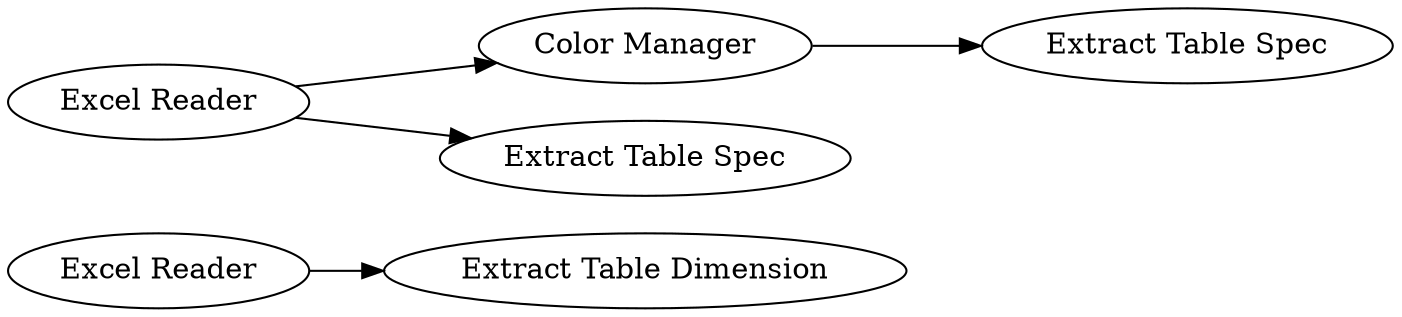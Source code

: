 digraph {
	"4608893424191764935_79" [label="Excel Reader"]
	"4608893424191764935_81" [label="Color Manager"]
	"4608893424191764935_77" [label="Excel Reader"]
	"4608893424191764935_78" [label="Extract Table Dimension"]
	"4608893424191764935_1" [label="Extract Table Spec"]
	"4608893424191764935_80" [label="Extract Table Spec"]
	"4608893424191764935_77" -> "4608893424191764935_1"
	"4608893424191764935_81" -> "4608893424191764935_80"
	"4608893424191764935_79" -> "4608893424191764935_78"
	"4608893424191764935_77" -> "4608893424191764935_81"
	rankdir=LR
}
